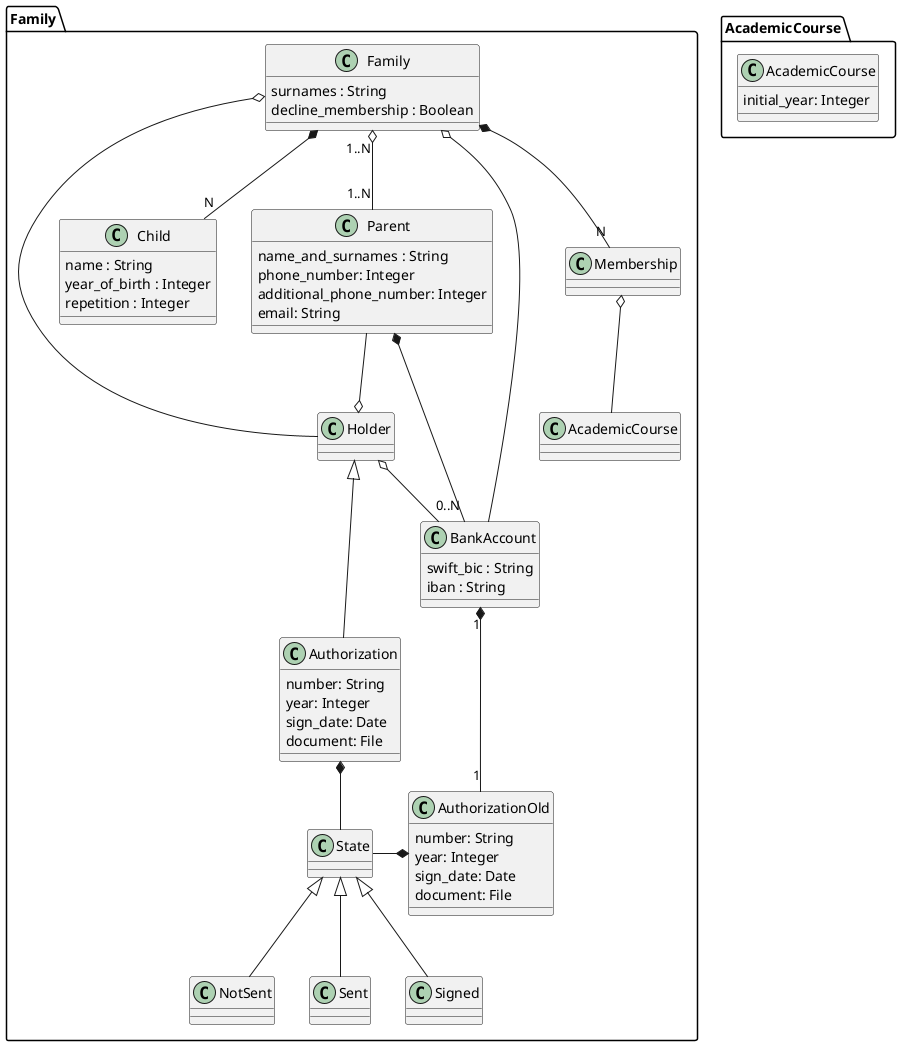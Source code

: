 @startuml
package Family {
  class Family {
    surnames : String
    decline_membership : Boolean
  }
  class Parent {
    name_and_surnames : String
    phone_number: Integer
    additional_phone_number: Integer
    email: String
  }
  class Child {
    name : String
    year_of_birth : Integer
    repetition : Integer
  }
  class Holder
  class BankAccount {
    swift_bic : String
    iban : String
  }
  class Authorization {
    number: String
    year: Integer
    sign_date: Date
    document: File
  }
  class AuthorizationOld {
    number: String
    year: Integer
    sign_date: Date
    document: File
  }
  class State
  class NotSent
  class Sent
  class Signed

  NotSent -up-|> State
  Sent -up-|> State
  Signed -up-|> State
  Authorization *-right- State
  AuthorizationOld *-right- State

  class Membership
  Parent --o Holder: ""
  Holder o-- BankAccount
  Family o-- Holder


  Family "1..N" o-- "1..N" Parent
  Family *-- "N" Child
  Parent *-- "0..N" BankAccount
  Family o-- BankAccount: ""
  BankAccount "1" *-- "1" AuthorizationOld
  Holder <|-- Authorization
  Family *-- "N" Membership: ""
  Membership o-- AcademicCourse
}

package AcademicCourse {
  class AcademicCourse {
    initial_year: Integer
  }
}
@enduml
